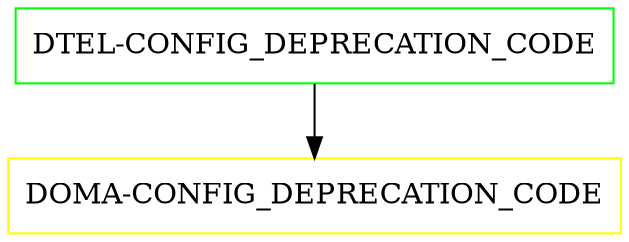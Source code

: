 digraph G {
  "DTEL-CONFIG_DEPRECATION_CODE" [shape=box,color=green];
  "DOMA-CONFIG_DEPRECATION_CODE" [shape=box,color=yellow,URL="./DOMA_CONFIG_DEPRECATION_CODE.html"];
  "DTEL-CONFIG_DEPRECATION_CODE" -> "DOMA-CONFIG_DEPRECATION_CODE";
}
